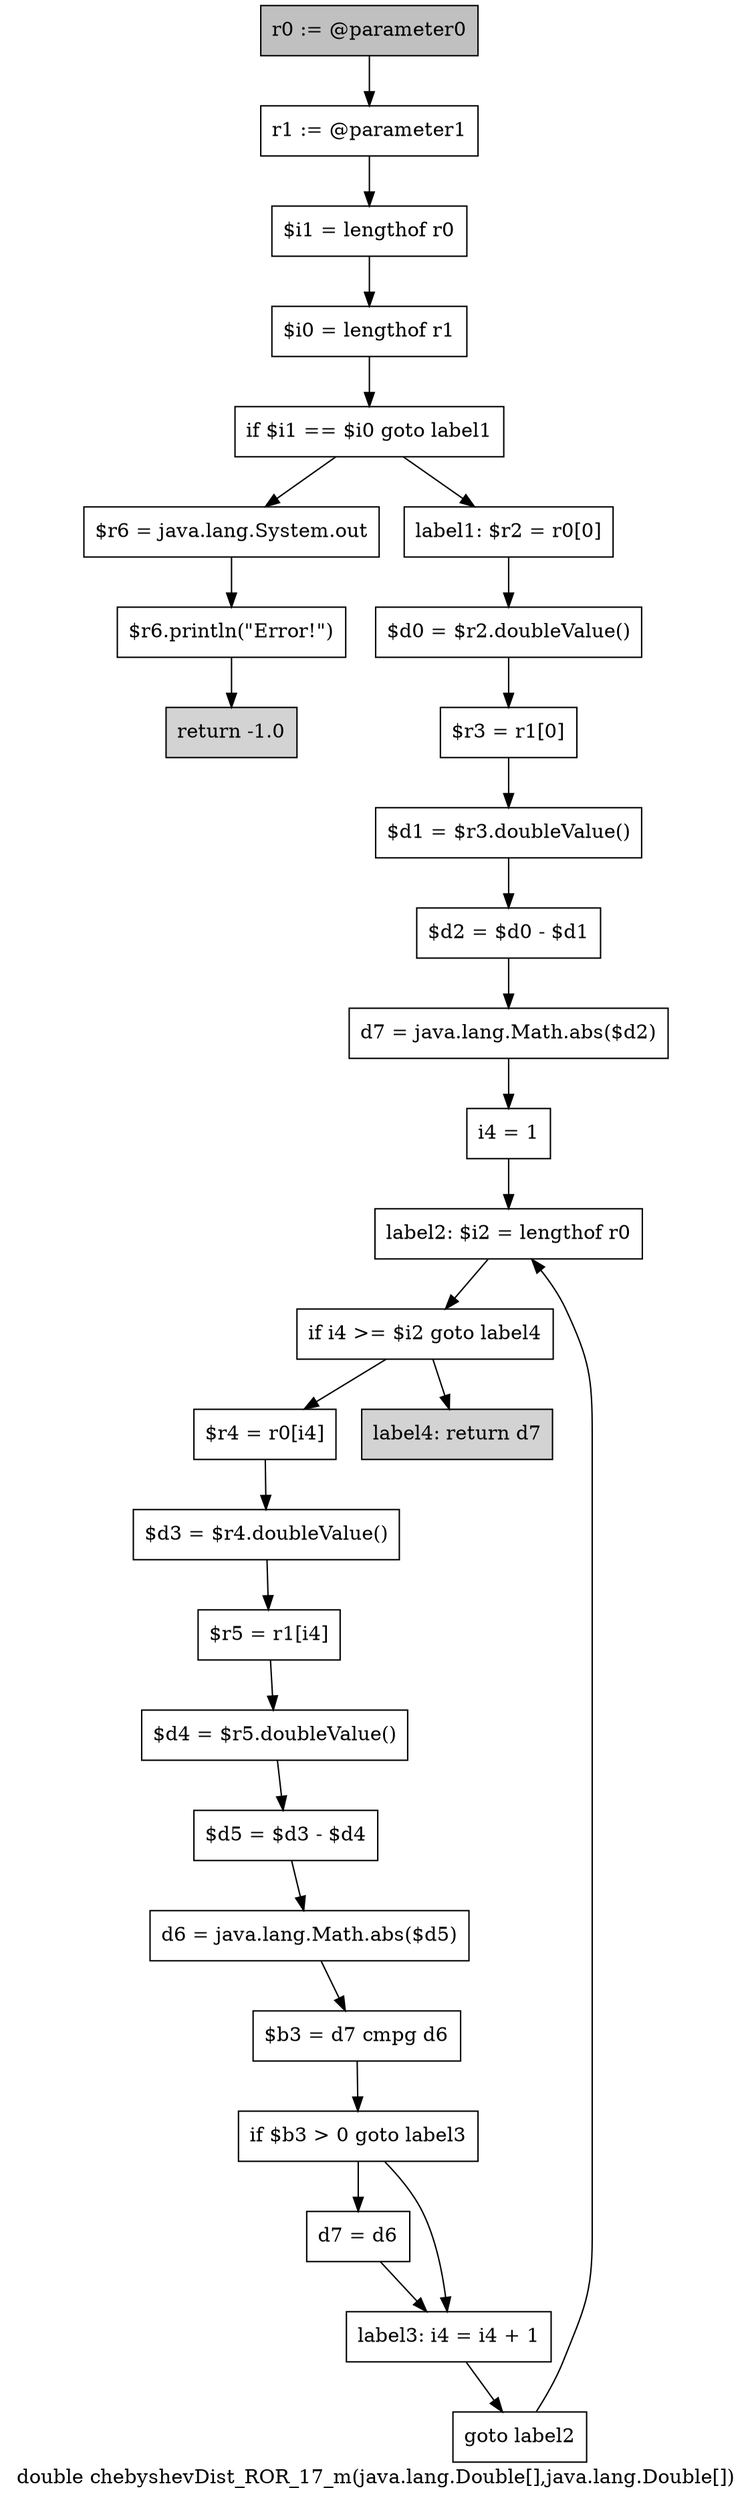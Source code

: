 digraph "double chebyshevDist_ROR_17_m(java.lang.Double[],java.lang.Double[])" {
    label="double chebyshevDist_ROR_17_m(java.lang.Double[],java.lang.Double[])";
    node [shape=box];
    "0" [style=filled,fillcolor=gray,label="r0 := @parameter0",];
    "1" [label="r1 := @parameter1",];
    "0"->"1";
    "2" [label="$i1 = lengthof r0",];
    "1"->"2";
    "3" [label="$i0 = lengthof r1",];
    "2"->"3";
    "4" [label="if $i1 == $i0 goto label1",];
    "3"->"4";
    "5" [label="$r6 = java.lang.System.out",];
    "4"->"5";
    "8" [label="label1: $r2 = r0[0]",];
    "4"->"8";
    "6" [label="$r6.println(\"Error!\")",];
    "5"->"6";
    "7" [style=filled,fillcolor=lightgray,label="return -1.0",];
    "6"->"7";
    "9" [label="$d0 = $r2.doubleValue()",];
    "8"->"9";
    "10" [label="$r3 = r1[0]",];
    "9"->"10";
    "11" [label="$d1 = $r3.doubleValue()",];
    "10"->"11";
    "12" [label="$d2 = $d0 - $d1",];
    "11"->"12";
    "13" [label="d7 = java.lang.Math.abs($d2)",];
    "12"->"13";
    "14" [label="i4 = 1",];
    "13"->"14";
    "15" [label="label2: $i2 = lengthof r0",];
    "14"->"15";
    "16" [label="if i4 >= $i2 goto label4",];
    "15"->"16";
    "17" [label="$r4 = r0[i4]",];
    "16"->"17";
    "28" [style=filled,fillcolor=lightgray,label="label4: return d7",];
    "16"->"28";
    "18" [label="$d3 = $r4.doubleValue()",];
    "17"->"18";
    "19" [label="$r5 = r1[i4]",];
    "18"->"19";
    "20" [label="$d4 = $r5.doubleValue()",];
    "19"->"20";
    "21" [label="$d5 = $d3 - $d4",];
    "20"->"21";
    "22" [label="d6 = java.lang.Math.abs($d5)",];
    "21"->"22";
    "23" [label="$b3 = d7 cmpg d6",];
    "22"->"23";
    "24" [label="if $b3 > 0 goto label3",];
    "23"->"24";
    "25" [label="d7 = d6",];
    "24"->"25";
    "26" [label="label3: i4 = i4 + 1",];
    "24"->"26";
    "25"->"26";
    "27" [label="goto label2",];
    "26"->"27";
    "27"->"15";
}
